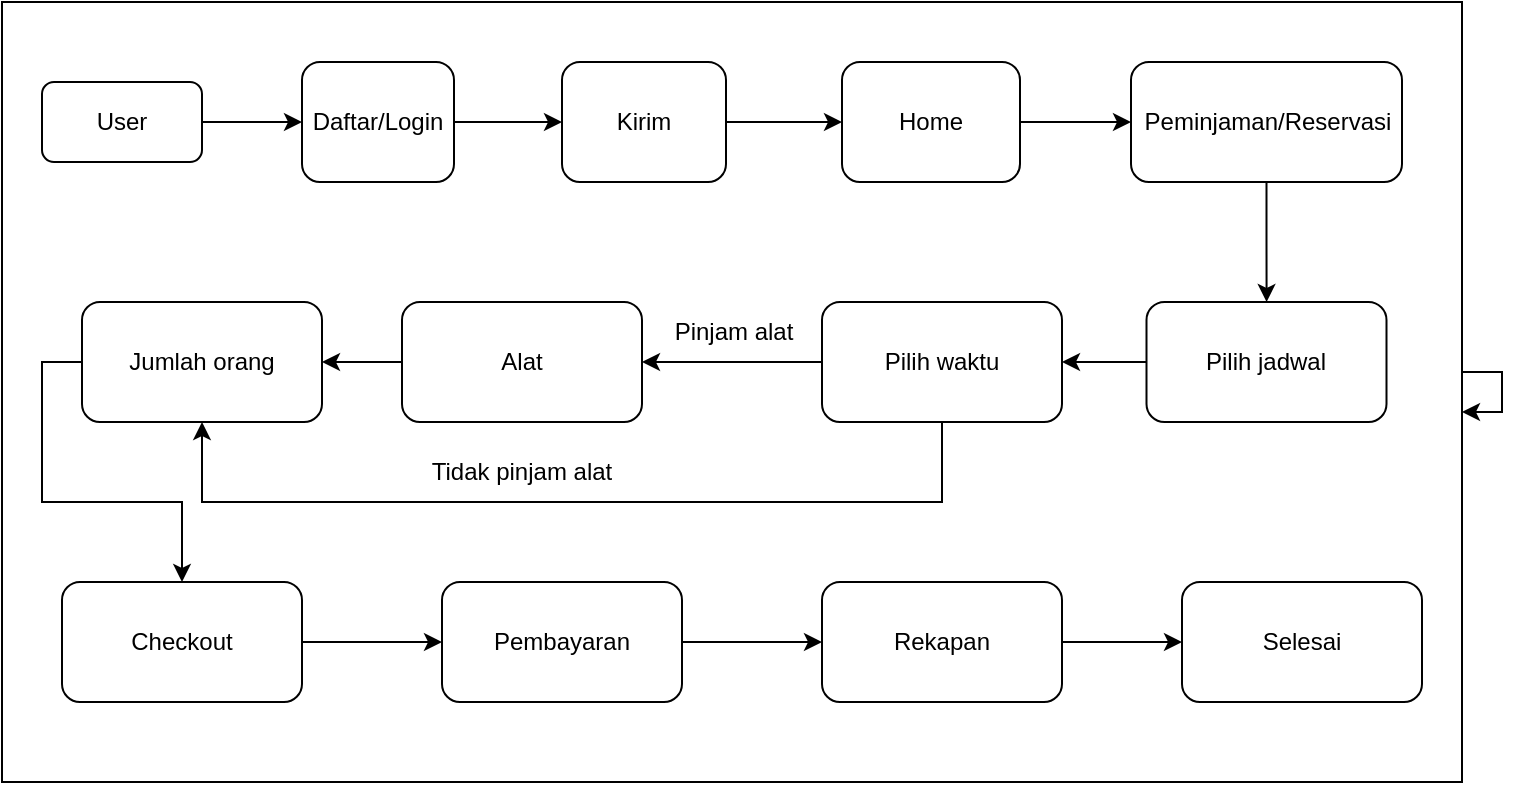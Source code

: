 <mxfile version="24.7.4">
  <diagram name="Halaman-1" id="VZNZRwJM4C2FhYKim8gK">
    <mxGraphModel dx="880" dy="460" grid="1" gridSize="10" guides="1" tooltips="1" connect="1" arrows="1" fold="1" page="1" pageScale="1" pageWidth="827" pageHeight="1169" math="0" shadow="0">
      <root>
        <mxCell id="0" />
        <mxCell id="1" parent="0" />
        <mxCell id="VLXssXHSgUyoFlL0HlMk-1" value="" style="rounded=0;whiteSpace=wrap;html=1;" vertex="1" parent="1">
          <mxGeometry x="160" y="20" width="730" height="390" as="geometry" />
        </mxCell>
        <mxCell id="VLXssXHSgUyoFlL0HlMk-6" value="" style="edgeStyle=orthogonalEdgeStyle;rounded=0;orthogonalLoop=1;jettySize=auto;html=1;" edge="1" parent="1" source="VLXssXHSgUyoFlL0HlMk-3" target="VLXssXHSgUyoFlL0HlMk-5">
          <mxGeometry relative="1" as="geometry" />
        </mxCell>
        <mxCell id="VLXssXHSgUyoFlL0HlMk-3" value="User" style="rounded=1;whiteSpace=wrap;html=1;" vertex="1" parent="1">
          <mxGeometry x="180" y="60" width="80" height="40" as="geometry" />
        </mxCell>
        <mxCell id="VLXssXHSgUyoFlL0HlMk-8" value="" style="edgeStyle=orthogonalEdgeStyle;rounded=0;orthogonalLoop=1;jettySize=auto;html=1;" edge="1" parent="1" source="VLXssXHSgUyoFlL0HlMk-5" target="VLXssXHSgUyoFlL0HlMk-7">
          <mxGeometry relative="1" as="geometry" />
        </mxCell>
        <mxCell id="VLXssXHSgUyoFlL0HlMk-5" value="Daftar/Login" style="rounded=1;whiteSpace=wrap;html=1;" vertex="1" parent="1">
          <mxGeometry x="310" y="50" width="76" height="60" as="geometry" />
        </mxCell>
        <mxCell id="VLXssXHSgUyoFlL0HlMk-10" value="" style="edgeStyle=orthogonalEdgeStyle;rounded=0;orthogonalLoop=1;jettySize=auto;html=1;" edge="1" parent="1" source="VLXssXHSgUyoFlL0HlMk-7" target="VLXssXHSgUyoFlL0HlMk-9">
          <mxGeometry relative="1" as="geometry" />
        </mxCell>
        <mxCell id="VLXssXHSgUyoFlL0HlMk-7" value="Kirim" style="whiteSpace=wrap;html=1;rounded=1;" vertex="1" parent="1">
          <mxGeometry x="440" y="50" width="82" height="60" as="geometry" />
        </mxCell>
        <mxCell id="VLXssXHSgUyoFlL0HlMk-12" value="" style="edgeStyle=orthogonalEdgeStyle;rounded=0;orthogonalLoop=1;jettySize=auto;html=1;" edge="1" parent="1" source="VLXssXHSgUyoFlL0HlMk-9" target="VLXssXHSgUyoFlL0HlMk-11">
          <mxGeometry relative="1" as="geometry" />
        </mxCell>
        <mxCell id="VLXssXHSgUyoFlL0HlMk-9" value="Home" style="whiteSpace=wrap;html=1;rounded=1;" vertex="1" parent="1">
          <mxGeometry x="580" y="50" width="89" height="60" as="geometry" />
        </mxCell>
        <mxCell id="VLXssXHSgUyoFlL0HlMk-14" value="" style="edgeStyle=orthogonalEdgeStyle;rounded=0;orthogonalLoop=1;jettySize=auto;html=1;" edge="1" parent="1" source="VLXssXHSgUyoFlL0HlMk-11" target="VLXssXHSgUyoFlL0HlMk-13">
          <mxGeometry relative="1" as="geometry" />
        </mxCell>
        <mxCell id="VLXssXHSgUyoFlL0HlMk-11" value="Peminjaman/Reservasi" style="whiteSpace=wrap;html=1;rounded=1;" vertex="1" parent="1">
          <mxGeometry x="724.5" y="50" width="135.5" height="60" as="geometry" />
        </mxCell>
        <mxCell id="VLXssXHSgUyoFlL0HlMk-16" value="" style="edgeStyle=orthogonalEdgeStyle;rounded=0;orthogonalLoop=1;jettySize=auto;html=1;" edge="1" parent="1" source="VLXssXHSgUyoFlL0HlMk-13" target="VLXssXHSgUyoFlL0HlMk-15">
          <mxGeometry relative="1" as="geometry" />
        </mxCell>
        <mxCell id="VLXssXHSgUyoFlL0HlMk-13" value="Pilih jadwal" style="whiteSpace=wrap;html=1;rounded=1;" vertex="1" parent="1">
          <mxGeometry x="732.25" y="170" width="120" height="60" as="geometry" />
        </mxCell>
        <mxCell id="VLXssXHSgUyoFlL0HlMk-18" value="" style="edgeStyle=orthogonalEdgeStyle;rounded=0;orthogonalLoop=1;jettySize=auto;html=1;" edge="1" parent="1" source="VLXssXHSgUyoFlL0HlMk-15" target="VLXssXHSgUyoFlL0HlMk-17">
          <mxGeometry relative="1" as="geometry" />
        </mxCell>
        <mxCell id="VLXssXHSgUyoFlL0HlMk-15" value="Pilih waktu" style="whiteSpace=wrap;html=1;rounded=1;" vertex="1" parent="1">
          <mxGeometry x="570" y="170" width="120" height="60" as="geometry" />
        </mxCell>
        <mxCell id="VLXssXHSgUyoFlL0HlMk-21" value="" style="edgeStyle=orthogonalEdgeStyle;rounded=0;orthogonalLoop=1;jettySize=auto;html=1;" edge="1" parent="1" source="VLXssXHSgUyoFlL0HlMk-17" target="VLXssXHSgUyoFlL0HlMk-20">
          <mxGeometry relative="1" as="geometry" />
        </mxCell>
        <mxCell id="VLXssXHSgUyoFlL0HlMk-17" value="Alat" style="whiteSpace=wrap;html=1;rounded=1;" vertex="1" parent="1">
          <mxGeometry x="360" y="170" width="120" height="60" as="geometry" />
        </mxCell>
        <mxCell id="VLXssXHSgUyoFlL0HlMk-19" value="Pinjam alat" style="text;html=1;align=center;verticalAlign=middle;whiteSpace=wrap;rounded=0;" vertex="1" parent="1">
          <mxGeometry x="491" y="170" width="70" height="30" as="geometry" />
        </mxCell>
        <mxCell id="VLXssXHSgUyoFlL0HlMk-24" value="" style="edgeStyle=orthogonalEdgeStyle;rounded=0;orthogonalLoop=1;jettySize=auto;html=1;entryX=0.5;entryY=0;entryDx=0;entryDy=0;" edge="1" parent="1" source="VLXssXHSgUyoFlL0HlMk-20" target="VLXssXHSgUyoFlL0HlMk-23">
          <mxGeometry relative="1" as="geometry">
            <Array as="points">
              <mxPoint x="180" y="200" />
              <mxPoint x="180" y="270" />
              <mxPoint x="250" y="270" />
            </Array>
          </mxGeometry>
        </mxCell>
        <mxCell id="VLXssXHSgUyoFlL0HlMk-20" value="Jumlah orang" style="whiteSpace=wrap;html=1;rounded=1;" vertex="1" parent="1">
          <mxGeometry x="200" y="170" width="120" height="60" as="geometry" />
        </mxCell>
        <mxCell id="VLXssXHSgUyoFlL0HlMk-22" value="" style="endArrow=classic;html=1;rounded=0;" edge="1" parent="1" source="VLXssXHSgUyoFlL0HlMk-15" target="VLXssXHSgUyoFlL0HlMk-20">
          <mxGeometry width="50" height="50" relative="1" as="geometry">
            <mxPoint x="460" y="220" as="sourcePoint" />
            <mxPoint x="510" y="170" as="targetPoint" />
            <Array as="points">
              <mxPoint x="630" y="270" />
              <mxPoint x="260" y="270" />
            </Array>
          </mxGeometry>
        </mxCell>
        <mxCell id="VLXssXHSgUyoFlL0HlMk-26" value="" style="edgeStyle=orthogonalEdgeStyle;rounded=0;orthogonalLoop=1;jettySize=auto;html=1;" edge="1" parent="1" source="VLXssXHSgUyoFlL0HlMk-23" target="VLXssXHSgUyoFlL0HlMk-25">
          <mxGeometry relative="1" as="geometry" />
        </mxCell>
        <mxCell id="VLXssXHSgUyoFlL0HlMk-23" value="Checkout" style="whiteSpace=wrap;html=1;rounded=1;" vertex="1" parent="1">
          <mxGeometry x="190" y="310" width="120" height="60" as="geometry" />
        </mxCell>
        <mxCell id="VLXssXHSgUyoFlL0HlMk-29" value="" style="edgeStyle=orthogonalEdgeStyle;rounded=0;orthogonalLoop=1;jettySize=auto;html=1;" edge="1" parent="1" source="VLXssXHSgUyoFlL0HlMk-25" target="VLXssXHSgUyoFlL0HlMk-28">
          <mxGeometry relative="1" as="geometry" />
        </mxCell>
        <mxCell id="VLXssXHSgUyoFlL0HlMk-25" value="Pembayaran" style="whiteSpace=wrap;html=1;rounded=1;" vertex="1" parent="1">
          <mxGeometry x="380" y="310" width="120" height="60" as="geometry" />
        </mxCell>
        <mxCell id="VLXssXHSgUyoFlL0HlMk-27" style="edgeStyle=orthogonalEdgeStyle;rounded=0;orthogonalLoop=1;jettySize=auto;html=1;" edge="1" parent="1" source="VLXssXHSgUyoFlL0HlMk-1" target="VLXssXHSgUyoFlL0HlMk-1">
          <mxGeometry relative="1" as="geometry" />
        </mxCell>
        <mxCell id="VLXssXHSgUyoFlL0HlMk-31" value="" style="edgeStyle=orthogonalEdgeStyle;rounded=0;orthogonalLoop=1;jettySize=auto;html=1;" edge="1" parent="1" source="VLXssXHSgUyoFlL0HlMk-28" target="VLXssXHSgUyoFlL0HlMk-30">
          <mxGeometry relative="1" as="geometry" />
        </mxCell>
        <mxCell id="VLXssXHSgUyoFlL0HlMk-28" value="Rekapan" style="whiteSpace=wrap;html=1;rounded=1;" vertex="1" parent="1">
          <mxGeometry x="570" y="310" width="120" height="60" as="geometry" />
        </mxCell>
        <mxCell id="VLXssXHSgUyoFlL0HlMk-30" value="Selesai" style="whiteSpace=wrap;html=1;rounded=1;" vertex="1" parent="1">
          <mxGeometry x="750" y="310" width="120" height="60" as="geometry" />
        </mxCell>
        <mxCell id="VLXssXHSgUyoFlL0HlMk-32" value="Tidak pinjam alat" style="text;html=1;align=center;verticalAlign=middle;whiteSpace=wrap;rounded=0;" vertex="1" parent="1">
          <mxGeometry x="370" y="240" width="100" height="30" as="geometry" />
        </mxCell>
      </root>
    </mxGraphModel>
  </diagram>
</mxfile>
